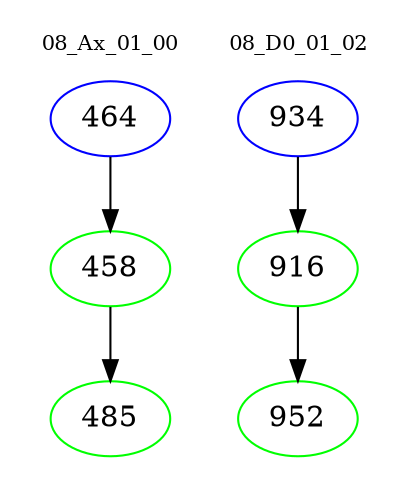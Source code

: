 digraph{
subgraph cluster_0 {
color = white
label = "08_Ax_01_00";
fontsize=10;
T0_464 [label="464", color="blue"]
T0_464 -> T0_458 [color="black"]
T0_458 [label="458", color="green"]
T0_458 -> T0_485 [color="black"]
T0_485 [label="485", color="green"]
}
subgraph cluster_1 {
color = white
label = "08_D0_01_02";
fontsize=10;
T1_934 [label="934", color="blue"]
T1_934 -> T1_916 [color="black"]
T1_916 [label="916", color="green"]
T1_916 -> T1_952 [color="black"]
T1_952 [label="952", color="green"]
}
}

